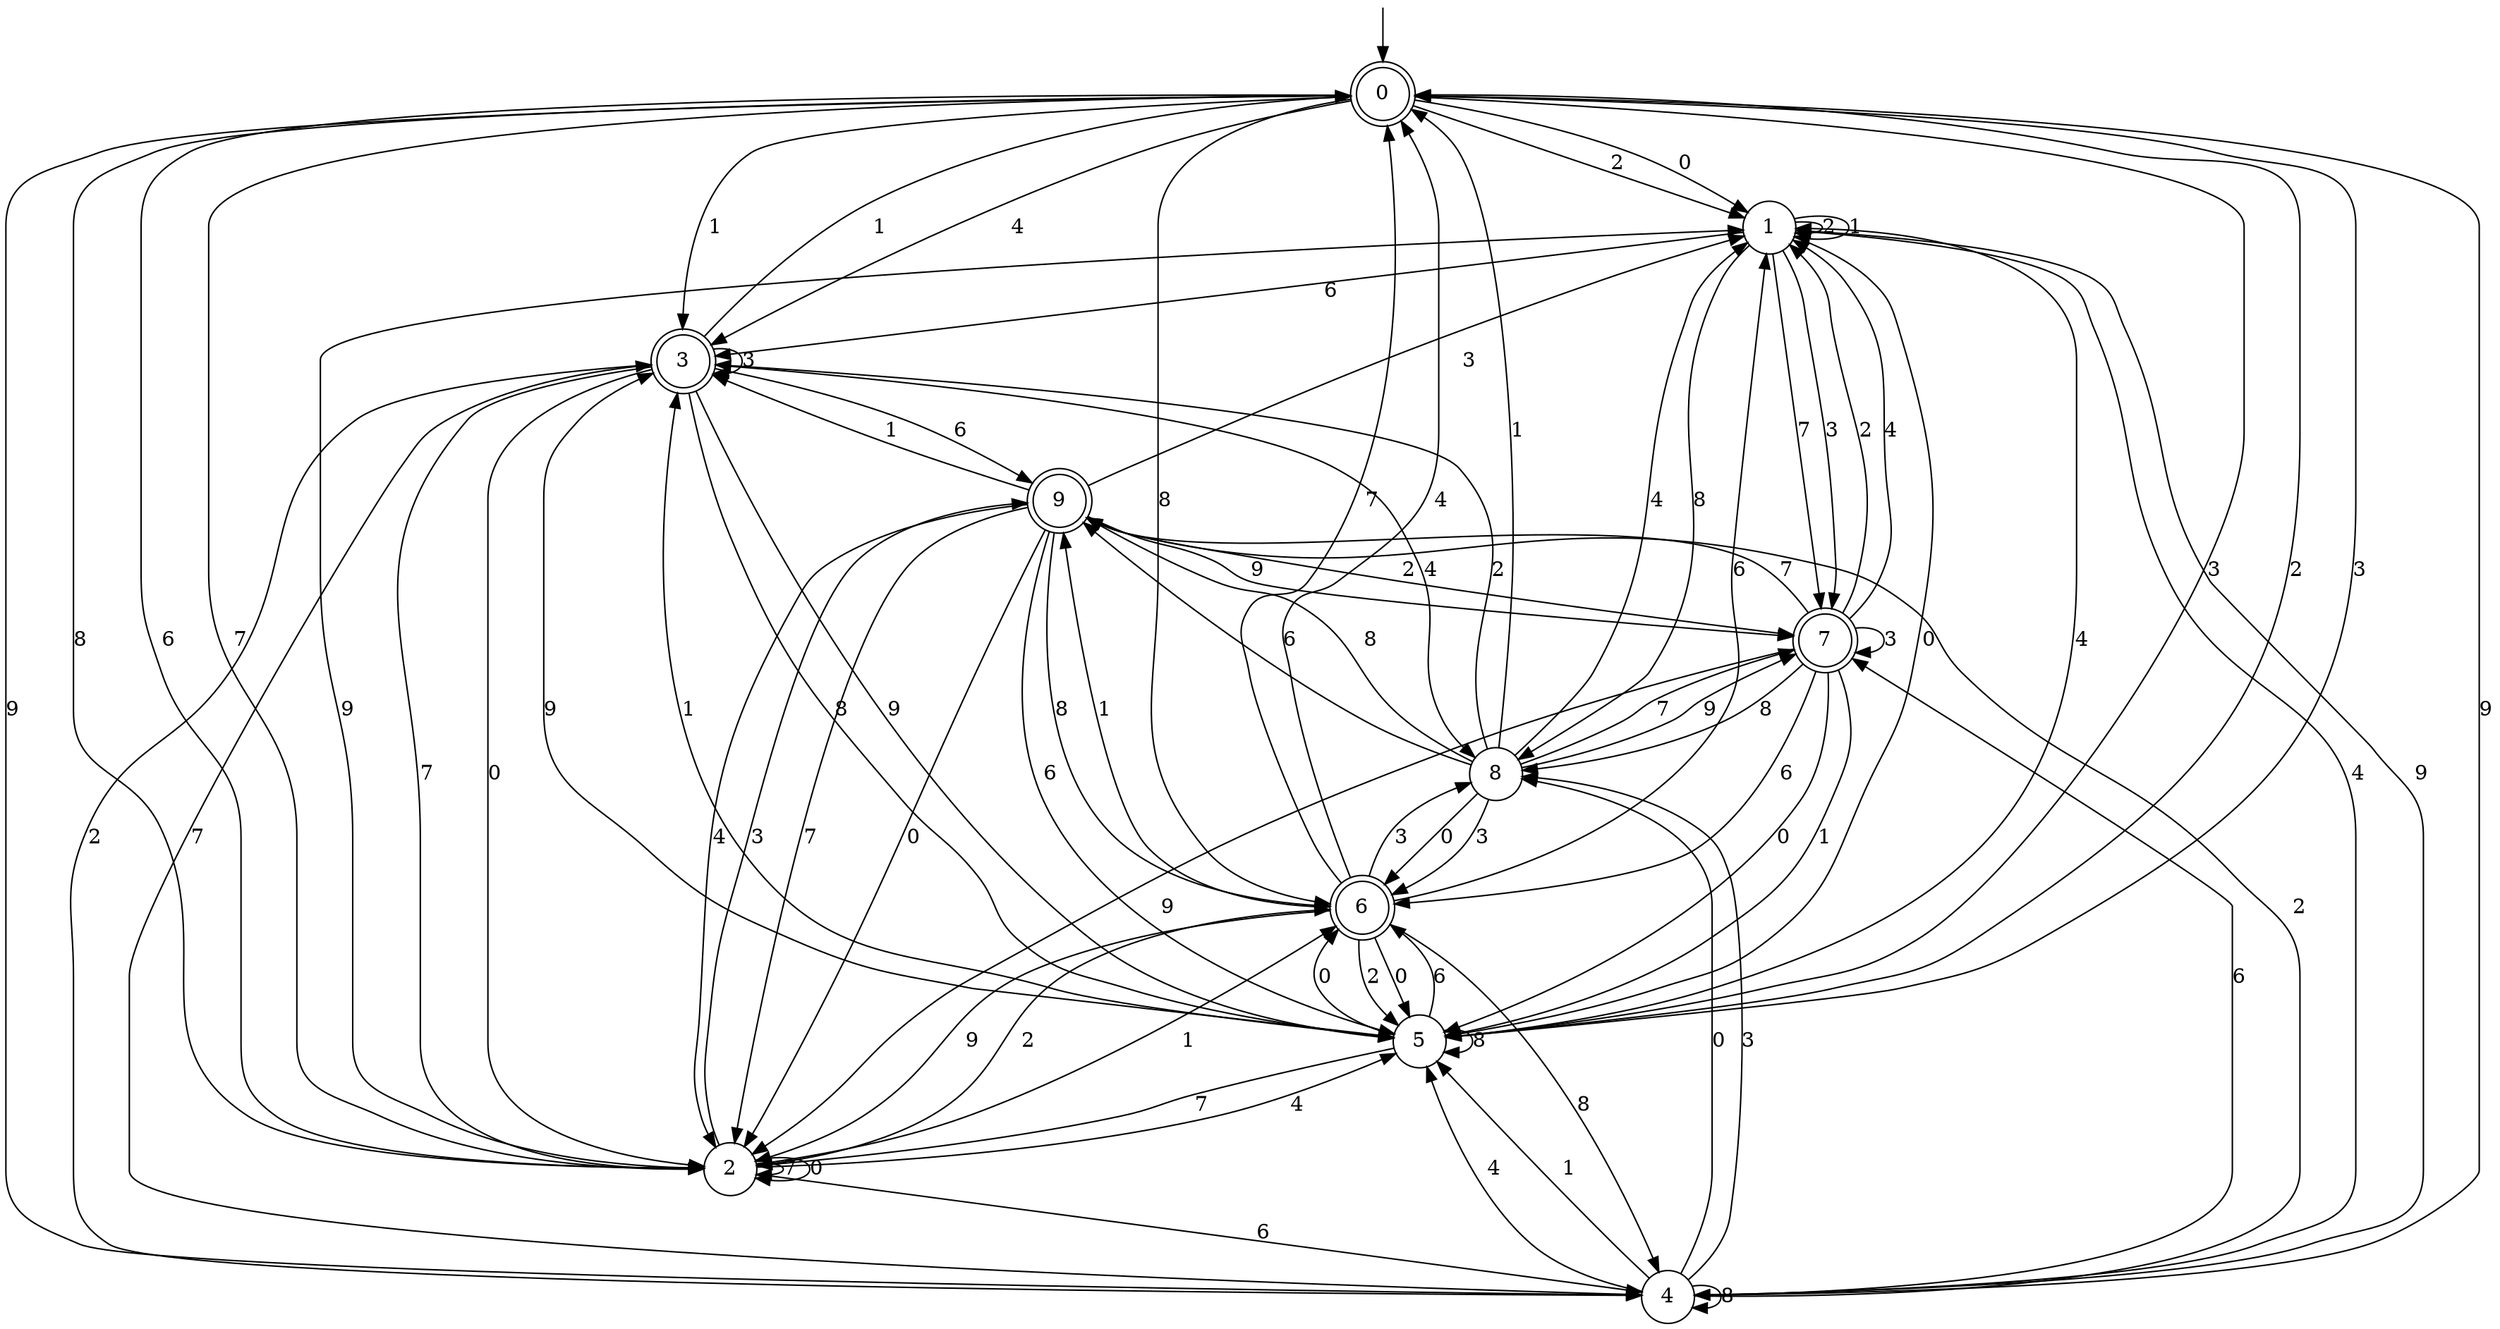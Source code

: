 digraph g {

	s0 [shape="doublecircle" label="0"];
	s1 [shape="circle" label="1"];
	s2 [shape="circle" label="2"];
	s3 [shape="doublecircle" label="3"];
	s4 [shape="circle" label="4"];
	s5 [shape="circle" label="5"];
	s6 [shape="doublecircle" label="6"];
	s7 [shape="doublecircle" label="7"];
	s8 [shape="circle" label="8"];
	s9 [shape="doublecircle" label="9"];
	s0 -> s1 [label="2"];
	s0 -> s2 [label="6"];
	s0 -> s2 [label="7"];
	s0 -> s3 [label="4"];
	s0 -> s4 [label="9"];
	s0 -> s1 [label="0"];
	s0 -> s5 [label="3"];
	s0 -> s3 [label="1"];
	s0 -> s6 [label="8"];
	s1 -> s1 [label="2"];
	s1 -> s3 [label="6"];
	s1 -> s7 [label="7"];
	s1 -> s4 [label="4"];
	s1 -> s4 [label="9"];
	s1 -> s5 [label="0"];
	s1 -> s7 [label="3"];
	s1 -> s1 [label="1"];
	s1 -> s8 [label="8"];
	s2 -> s6 [label="2"];
	s2 -> s4 [label="6"];
	s2 -> s2 [label="7"];
	s2 -> s5 [label="4"];
	s2 -> s1 [label="9"];
	s2 -> s2 [label="0"];
	s2 -> s9 [label="3"];
	s2 -> s6 [label="1"];
	s2 -> s0 [label="8"];
	s3 -> s4 [label="2"];
	s3 -> s9 [label="6"];
	s3 -> s2 [label="7"];
	s3 -> s8 [label="4"];
	s3 -> s5 [label="9"];
	s3 -> s2 [label="0"];
	s3 -> s3 [label="3"];
	s3 -> s0 [label="1"];
	s3 -> s5 [label="8"];
	s4 -> s9 [label="2"];
	s4 -> s7 [label="6"];
	s4 -> s3 [label="7"];
	s4 -> s5 [label="4"];
	s4 -> s0 [label="9"];
	s4 -> s8 [label="0"];
	s4 -> s8 [label="3"];
	s4 -> s5 [label="1"];
	s4 -> s4 [label="8"];
	s5 -> s0 [label="2"];
	s5 -> s6 [label="6"];
	s5 -> s2 [label="7"];
	s5 -> s1 [label="4"];
	s5 -> s3 [label="9"];
	s5 -> s6 [label="0"];
	s5 -> s0 [label="3"];
	s5 -> s3 [label="1"];
	s5 -> s5 [label="8"];
	s6 -> s5 [label="2"];
	s6 -> s1 [label="6"];
	s6 -> s0 [label="7"];
	s6 -> s0 [label="4"];
	s6 -> s2 [label="9"];
	s6 -> s5 [label="0"];
	s6 -> s8 [label="3"];
	s6 -> s9 [label="1"];
	s6 -> s4 [label="8"];
	s7 -> s1 [label="2"];
	s7 -> s6 [label="6"];
	s7 -> s9 [label="7"];
	s7 -> s1 [label="4"];
	s7 -> s2 [label="9"];
	s7 -> s5 [label="0"];
	s7 -> s7 [label="3"];
	s7 -> s5 [label="1"];
	s7 -> s8 [label="8"];
	s8 -> s3 [label="2"];
	s8 -> s9 [label="6"];
	s8 -> s7 [label="7"];
	s8 -> s1 [label="4"];
	s8 -> s7 [label="9"];
	s8 -> s6 [label="0"];
	s8 -> s6 [label="3"];
	s8 -> s0 [label="1"];
	s8 -> s9 [label="8"];
	s9 -> s7 [label="2"];
	s9 -> s5 [label="6"];
	s9 -> s2 [label="7"];
	s9 -> s2 [label="4"];
	s9 -> s7 [label="9"];
	s9 -> s2 [label="0"];
	s9 -> s1 [label="3"];
	s9 -> s3 [label="1"];
	s9 -> s6 [label="8"];

__start0 [label="" shape="none" width="0" height="0"];
__start0 -> s0;

}
